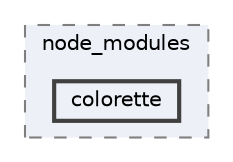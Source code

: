 digraph "pkiclassroomrescheduler/src/main/frontend/node_modules/colorette"
{
 // LATEX_PDF_SIZE
  bgcolor="transparent";
  edge [fontname=Helvetica,fontsize=10,labelfontname=Helvetica,labelfontsize=10];
  node [fontname=Helvetica,fontsize=10,shape=box,height=0.2,width=0.4];
  compound=true
  subgraph clusterdir_72953eda66ccb3a2722c28e1c3e6c23b {
    graph [ bgcolor="#edf0f7", pencolor="grey50", label="node_modules", fontname=Helvetica,fontsize=10 style="filled,dashed", URL="dir_72953eda66ccb3a2722c28e1c3e6c23b.html",tooltip=""]
  dir_c10e0714da141b2421b29f572ce78d8d [label="colorette", fillcolor="#edf0f7", color="grey25", style="filled,bold", URL="dir_c10e0714da141b2421b29f572ce78d8d.html",tooltip=""];
  }
}
